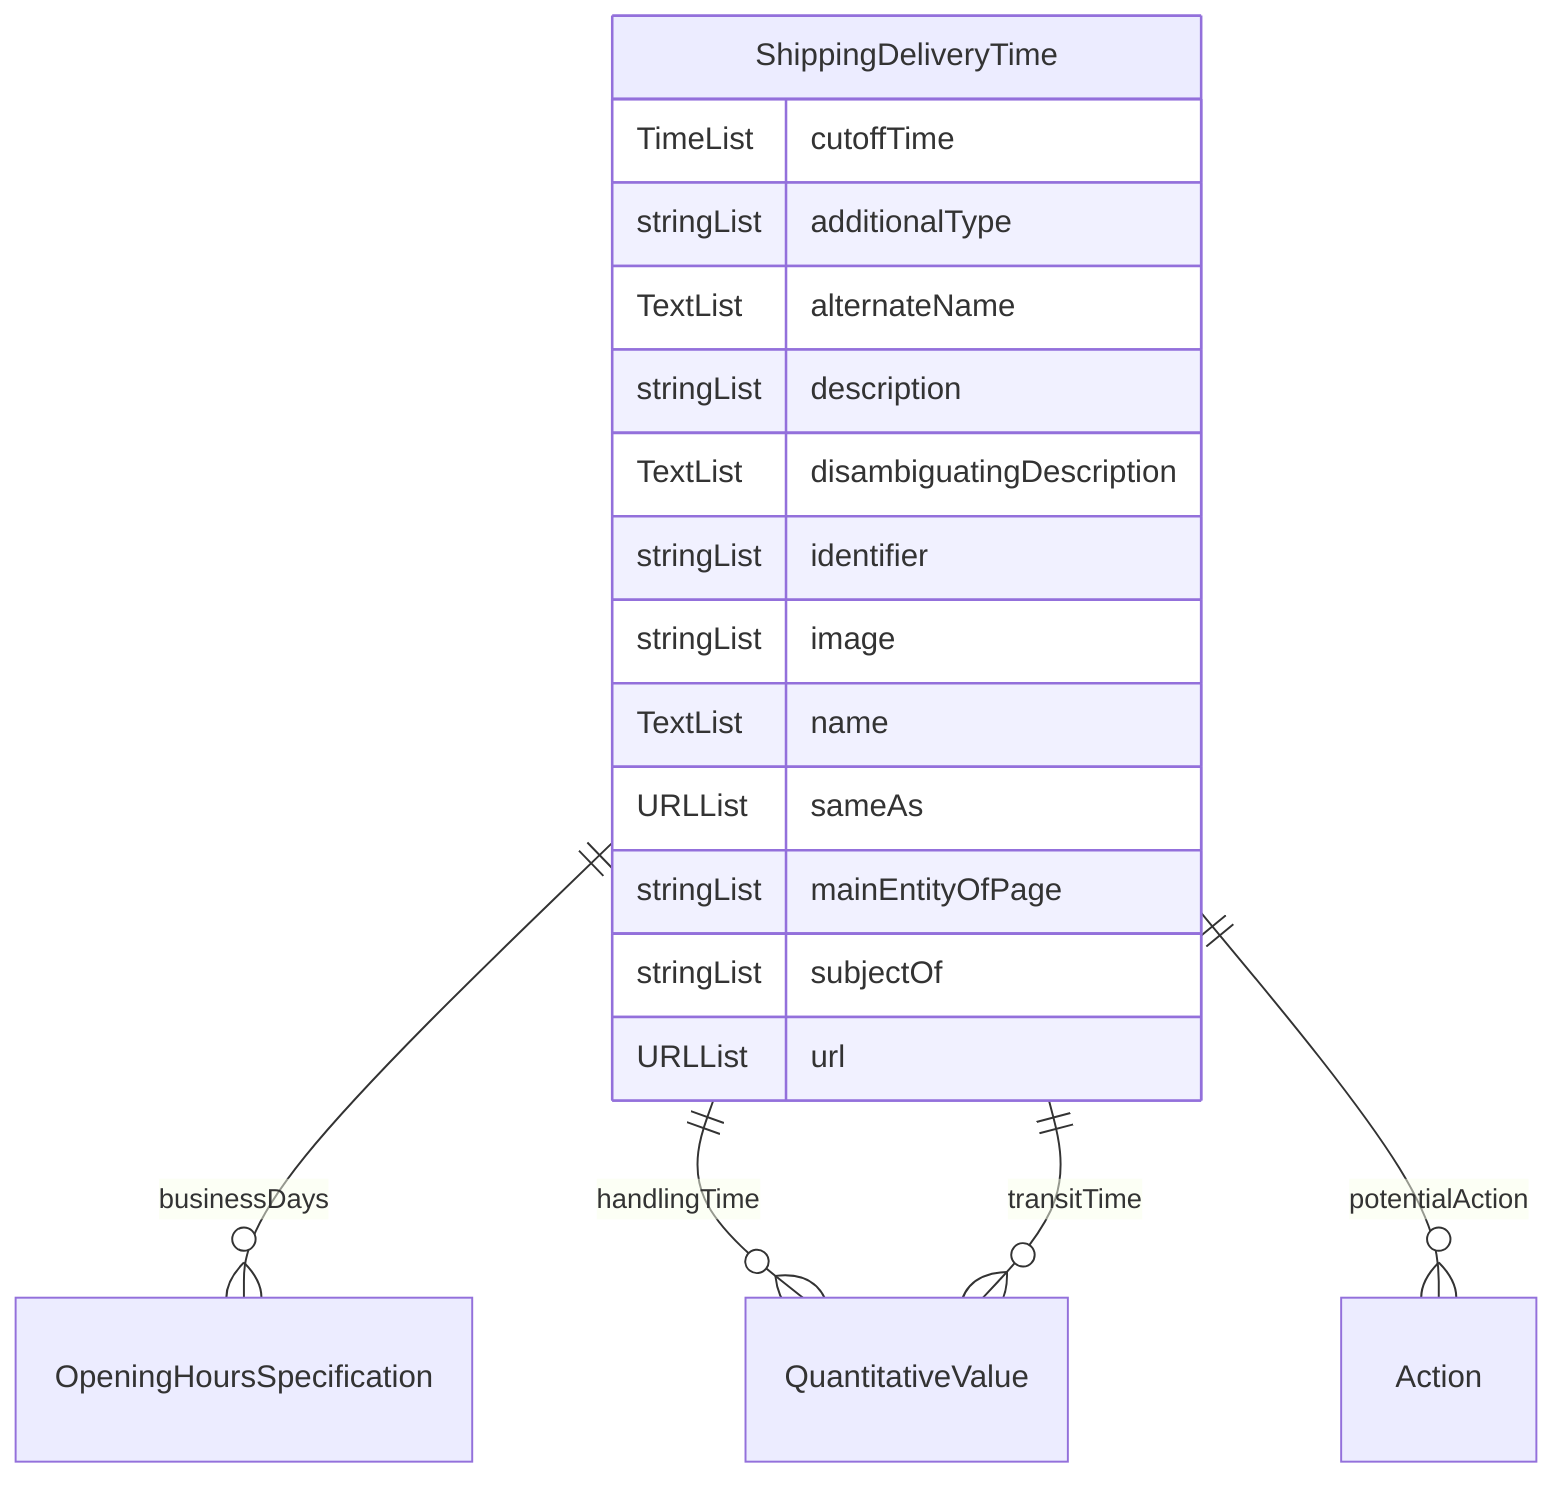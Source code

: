 erDiagram
ShippingDeliveryTime {
    TimeList cutoffTime  
    stringList additionalType  
    TextList alternateName  
    stringList description  
    TextList disambiguatingDescription  
    stringList identifier  
    stringList image  
    TextList name  
    URLList sameAs  
    stringList mainEntityOfPage  
    stringList subjectOf  
    URLList url  
}

ShippingDeliveryTime ||--}o OpeningHoursSpecification : "businessDays"
ShippingDeliveryTime ||--}o QuantitativeValue : "handlingTime"
ShippingDeliveryTime ||--}o QuantitativeValue : "transitTime"
ShippingDeliveryTime ||--}o Action : "potentialAction"